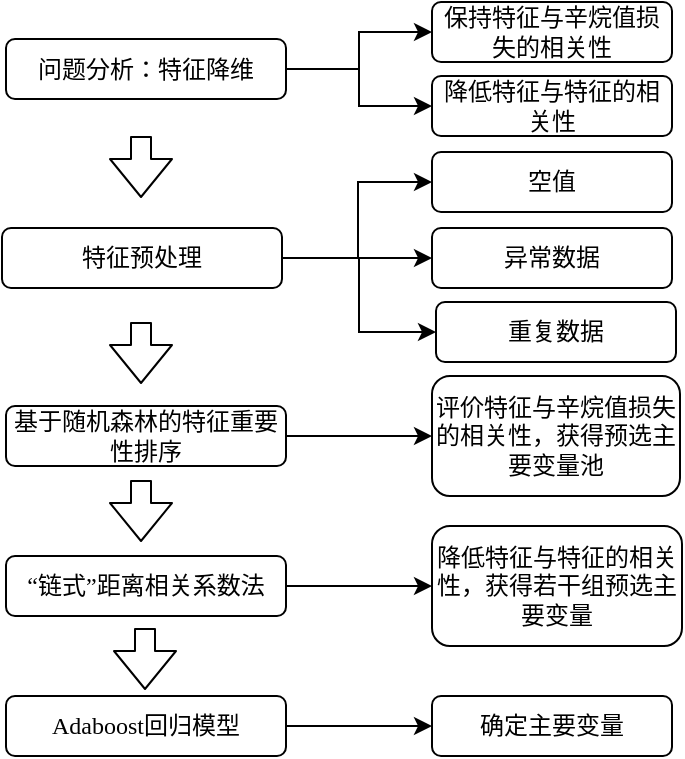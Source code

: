 <mxfile version="13.6.10" type="github">
  <diagram id="_Q-staNZqc-0YdLxZABd" name="Page-1">
    <mxGraphModel dx="786" dy="465" grid="0" gridSize="10" guides="1" tooltips="1" connect="1" arrows="1" fold="1" page="1" pageScale="1" pageWidth="827" pageHeight="1169" math="0" shadow="0">
      <root>
        <mxCell id="0" />
        <mxCell id="1" parent="0" />
        <mxCell id="LoXzKUArhXCIN91ybTbm-28" style="edgeStyle=orthogonalEdgeStyle;rounded=0;orthogonalLoop=1;jettySize=auto;html=1;entryX=0;entryY=0.5;entryDx=0;entryDy=0;" edge="1" parent="1" source="LoXzKUArhXCIN91ybTbm-7" target="LoXzKUArhXCIN91ybTbm-19">
          <mxGeometry relative="1" as="geometry">
            <Array as="points">
              <mxPoint x="286" y="163" />
              <mxPoint x="286" y="125" />
            </Array>
          </mxGeometry>
        </mxCell>
        <mxCell id="LoXzKUArhXCIN91ybTbm-37" style="edgeStyle=orthogonalEdgeStyle;rounded=0;orthogonalLoop=1;jettySize=auto;html=1;" edge="1" parent="1" source="LoXzKUArhXCIN91ybTbm-7" target="LoXzKUArhXCIN91ybTbm-35">
          <mxGeometry relative="1" as="geometry" />
        </mxCell>
        <mxCell id="LoXzKUArhXCIN91ybTbm-38" style="edgeStyle=orthogonalEdgeStyle;rounded=0;orthogonalLoop=1;jettySize=auto;html=1;entryX=0;entryY=0.5;entryDx=0;entryDy=0;" edge="1" parent="1" source="LoXzKUArhXCIN91ybTbm-7" target="LoXzKUArhXCIN91ybTbm-36">
          <mxGeometry relative="1" as="geometry" />
        </mxCell>
        <mxCell id="LoXzKUArhXCIN91ybTbm-7" value="特征预处理" style="rounded=1;whiteSpace=wrap;html=1;fontFamily=Times New Roman;" vertex="1" parent="1">
          <mxGeometry x="108" y="148" width="140" height="30" as="geometry" />
        </mxCell>
        <mxCell id="LoXzKUArhXCIN91ybTbm-8" style="edgeStyle=orthogonalEdgeStyle;rounded=0;orthogonalLoop=1;jettySize=auto;html=1;entryX=0;entryY=0.5;entryDx=0;entryDy=0;fontFamily=Times New Roman;" edge="1" parent="1" source="LoXzKUArhXCIN91ybTbm-9" target="LoXzKUArhXCIN91ybTbm-17">
          <mxGeometry relative="1" as="geometry">
            <mxPoint x="320" y="292" as="targetPoint" />
          </mxGeometry>
        </mxCell>
        <mxCell id="LoXzKUArhXCIN91ybTbm-9" value="基于随机森林的特征重要性排序" style="rounded=1;whiteSpace=wrap;html=1;fontFamily=Times New Roman;" vertex="1" parent="1">
          <mxGeometry x="110" y="237" width="140" height="30" as="geometry" />
        </mxCell>
        <mxCell id="LoXzKUArhXCIN91ybTbm-30" style="edgeStyle=orthogonalEdgeStyle;rounded=0;orthogonalLoop=1;jettySize=auto;html=1;entryX=0;entryY=0.5;entryDx=0;entryDy=0;" edge="1" parent="1" source="LoXzKUArhXCIN91ybTbm-11" target="LoXzKUArhXCIN91ybTbm-20">
          <mxGeometry relative="1" as="geometry" />
        </mxCell>
        <mxCell id="LoXzKUArhXCIN91ybTbm-11" value="“链式”距离相关系数法" style="rounded=1;whiteSpace=wrap;html=1;fontFamily=Times New Roman;" vertex="1" parent="1">
          <mxGeometry x="110" y="312" width="140" height="30" as="geometry" />
        </mxCell>
        <mxCell id="LoXzKUArhXCIN91ybTbm-12" style="edgeStyle=orthogonalEdgeStyle;rounded=0;orthogonalLoop=1;jettySize=auto;html=1;entryX=0;entryY=0.5;entryDx=0;entryDy=0;fontFamily=Times New Roman;" edge="1" parent="1" source="LoXzKUArhXCIN91ybTbm-13" target="LoXzKUArhXCIN91ybTbm-16">
          <mxGeometry relative="1" as="geometry" />
        </mxCell>
        <mxCell id="LoXzKUArhXCIN91ybTbm-13" value="Adaboost回归模型" style="rounded=1;whiteSpace=wrap;html=1;fontFamily=Times New Roman;" vertex="1" parent="1">
          <mxGeometry x="110" y="382" width="140" height="30" as="geometry" />
        </mxCell>
        <mxCell id="LoXzKUArhXCIN91ybTbm-16" value="确定主要变量" style="rounded=1;whiteSpace=wrap;html=1;fontFamily=Times New Roman;" vertex="1" parent="1">
          <mxGeometry x="323" y="382" width="120" height="30" as="geometry" />
        </mxCell>
        <mxCell id="LoXzKUArhXCIN91ybTbm-17" value="评价特征与辛烷值损失的相关性，获得预选主要变量池" style="rounded=1;whiteSpace=wrap;html=1;fontFamily=Times New Roman;" vertex="1" parent="1">
          <mxGeometry x="323" y="222" width="124" height="60" as="geometry" />
        </mxCell>
        <mxCell id="LoXzKUArhXCIN91ybTbm-19" value="空值" style="rounded=1;whiteSpace=wrap;html=1;fontFamily=Times New Roman;" vertex="1" parent="1">
          <mxGeometry x="323" y="110" width="120" height="30" as="geometry" />
        </mxCell>
        <mxCell id="LoXzKUArhXCIN91ybTbm-20" value="降低特征与特征的相关性，获得若干组预选主要变量" style="rounded=1;whiteSpace=wrap;html=1;fontFamily=Times New Roman;" vertex="1" parent="1">
          <mxGeometry x="323" y="297" width="125" height="60" as="geometry" />
        </mxCell>
        <mxCell id="LoXzKUArhXCIN91ybTbm-26" style="edgeStyle=orthogonalEdgeStyle;rounded=0;orthogonalLoop=1;jettySize=auto;html=1;entryX=0;entryY=0.5;entryDx=0;entryDy=0;" edge="1" parent="1" source="LoXzKUArhXCIN91ybTbm-21" target="LoXzKUArhXCIN91ybTbm-23">
          <mxGeometry relative="1" as="geometry" />
        </mxCell>
        <mxCell id="LoXzKUArhXCIN91ybTbm-27" style="edgeStyle=orthogonalEdgeStyle;rounded=0;orthogonalLoop=1;jettySize=auto;html=1;entryX=0;entryY=0.5;entryDx=0;entryDy=0;" edge="1" parent="1" source="LoXzKUArhXCIN91ybTbm-21" target="LoXzKUArhXCIN91ybTbm-22">
          <mxGeometry relative="1" as="geometry" />
        </mxCell>
        <mxCell id="LoXzKUArhXCIN91ybTbm-21" value="问题分析：特征降维" style="rounded=1;whiteSpace=wrap;html=1;fontFamily=Times New Roman;" vertex="1" parent="1">
          <mxGeometry x="110" y="53.5" width="140" height="30" as="geometry" />
        </mxCell>
        <mxCell id="LoXzKUArhXCIN91ybTbm-22" value="降低特征与特征的相关性" style="rounded=1;whiteSpace=wrap;html=1;fontFamily=Times New Roman;" vertex="1" parent="1">
          <mxGeometry x="323" y="72" width="120" height="30" as="geometry" />
        </mxCell>
        <mxCell id="LoXzKUArhXCIN91ybTbm-23" value="保持特征与辛烷值损失的相关性" style="rounded=1;whiteSpace=wrap;html=1;fontFamily=Times New Roman;" vertex="1" parent="1">
          <mxGeometry x="323" y="35" width="120" height="30" as="geometry" />
        </mxCell>
        <mxCell id="LoXzKUArhXCIN91ybTbm-31" value="" style="shape=flexArrow;endArrow=classic;html=1;" edge="1" parent="1">
          <mxGeometry width="50" height="50" relative="1" as="geometry">
            <mxPoint x="177.5" y="102" as="sourcePoint" />
            <mxPoint x="177.5" y="133" as="targetPoint" />
          </mxGeometry>
        </mxCell>
        <mxCell id="LoXzKUArhXCIN91ybTbm-32" value="" style="shape=flexArrow;endArrow=classic;html=1;" edge="1" parent="1">
          <mxGeometry width="50" height="50" relative="1" as="geometry">
            <mxPoint x="177.5" y="195" as="sourcePoint" />
            <mxPoint x="177.5" y="226" as="targetPoint" />
          </mxGeometry>
        </mxCell>
        <mxCell id="LoXzKUArhXCIN91ybTbm-33" value="" style="shape=flexArrow;endArrow=classic;html=1;" edge="1" parent="1">
          <mxGeometry width="50" height="50" relative="1" as="geometry">
            <mxPoint x="177.5" y="274" as="sourcePoint" />
            <mxPoint x="177.5" y="305" as="targetPoint" />
          </mxGeometry>
        </mxCell>
        <mxCell id="LoXzKUArhXCIN91ybTbm-34" value="" style="shape=flexArrow;endArrow=classic;html=1;" edge="1" parent="1">
          <mxGeometry width="50" height="50" relative="1" as="geometry">
            <mxPoint x="179.5" y="348" as="sourcePoint" />
            <mxPoint x="179.5" y="379" as="targetPoint" />
          </mxGeometry>
        </mxCell>
        <mxCell id="LoXzKUArhXCIN91ybTbm-35" value="异常数据" style="rounded=1;whiteSpace=wrap;html=1;fontFamily=Times New Roman;" vertex="1" parent="1">
          <mxGeometry x="323" y="148" width="120" height="30" as="geometry" />
        </mxCell>
        <mxCell id="LoXzKUArhXCIN91ybTbm-36" value="重复数据" style="rounded=1;whiteSpace=wrap;html=1;fontFamily=Times New Roman;" vertex="1" parent="1">
          <mxGeometry x="325" y="185" width="120" height="30" as="geometry" />
        </mxCell>
      </root>
    </mxGraphModel>
  </diagram>
</mxfile>
